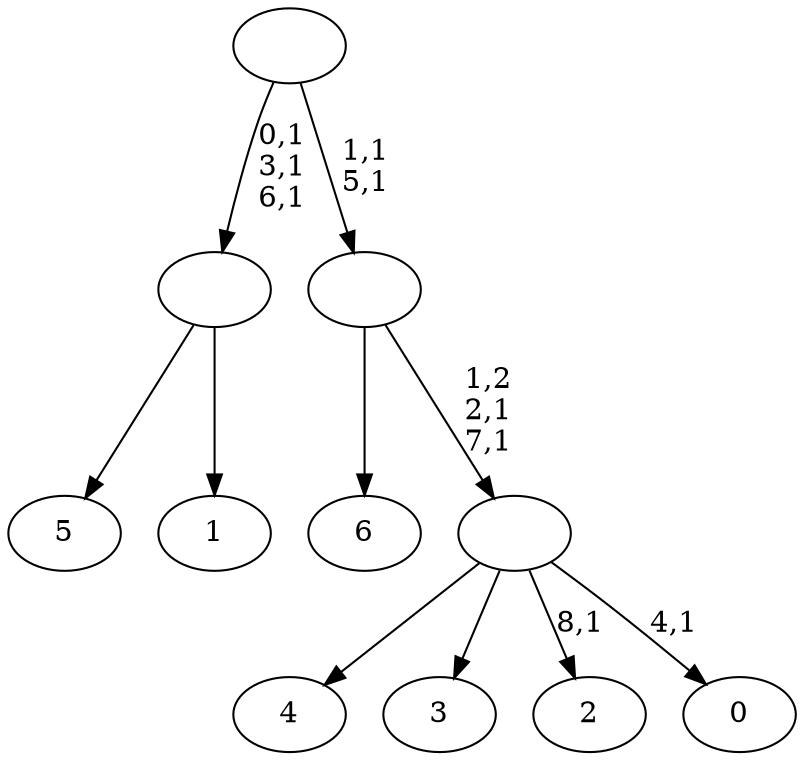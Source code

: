 digraph T {
	16 [label="6"]
	15 [label="5"]
	14 [label="4"]
	13 [label="3"]
	12 [label="2"]
	10 [label="1"]
	9 [label=""]
	6 [label="0"]
	4 [label=""]
	2 [label=""]
	0 [label=""]
	9 -> 15 [label=""]
	9 -> 10 [label=""]
	4 -> 6 [label="4,1"]
	4 -> 12 [label="8,1"]
	4 -> 14 [label=""]
	4 -> 13 [label=""]
	2 -> 4 [label="1,2\n2,1\n7,1"]
	2 -> 16 [label=""]
	0 -> 2 [label="1,1\n5,1"]
	0 -> 9 [label="0,1\n3,1\n6,1"]
}
